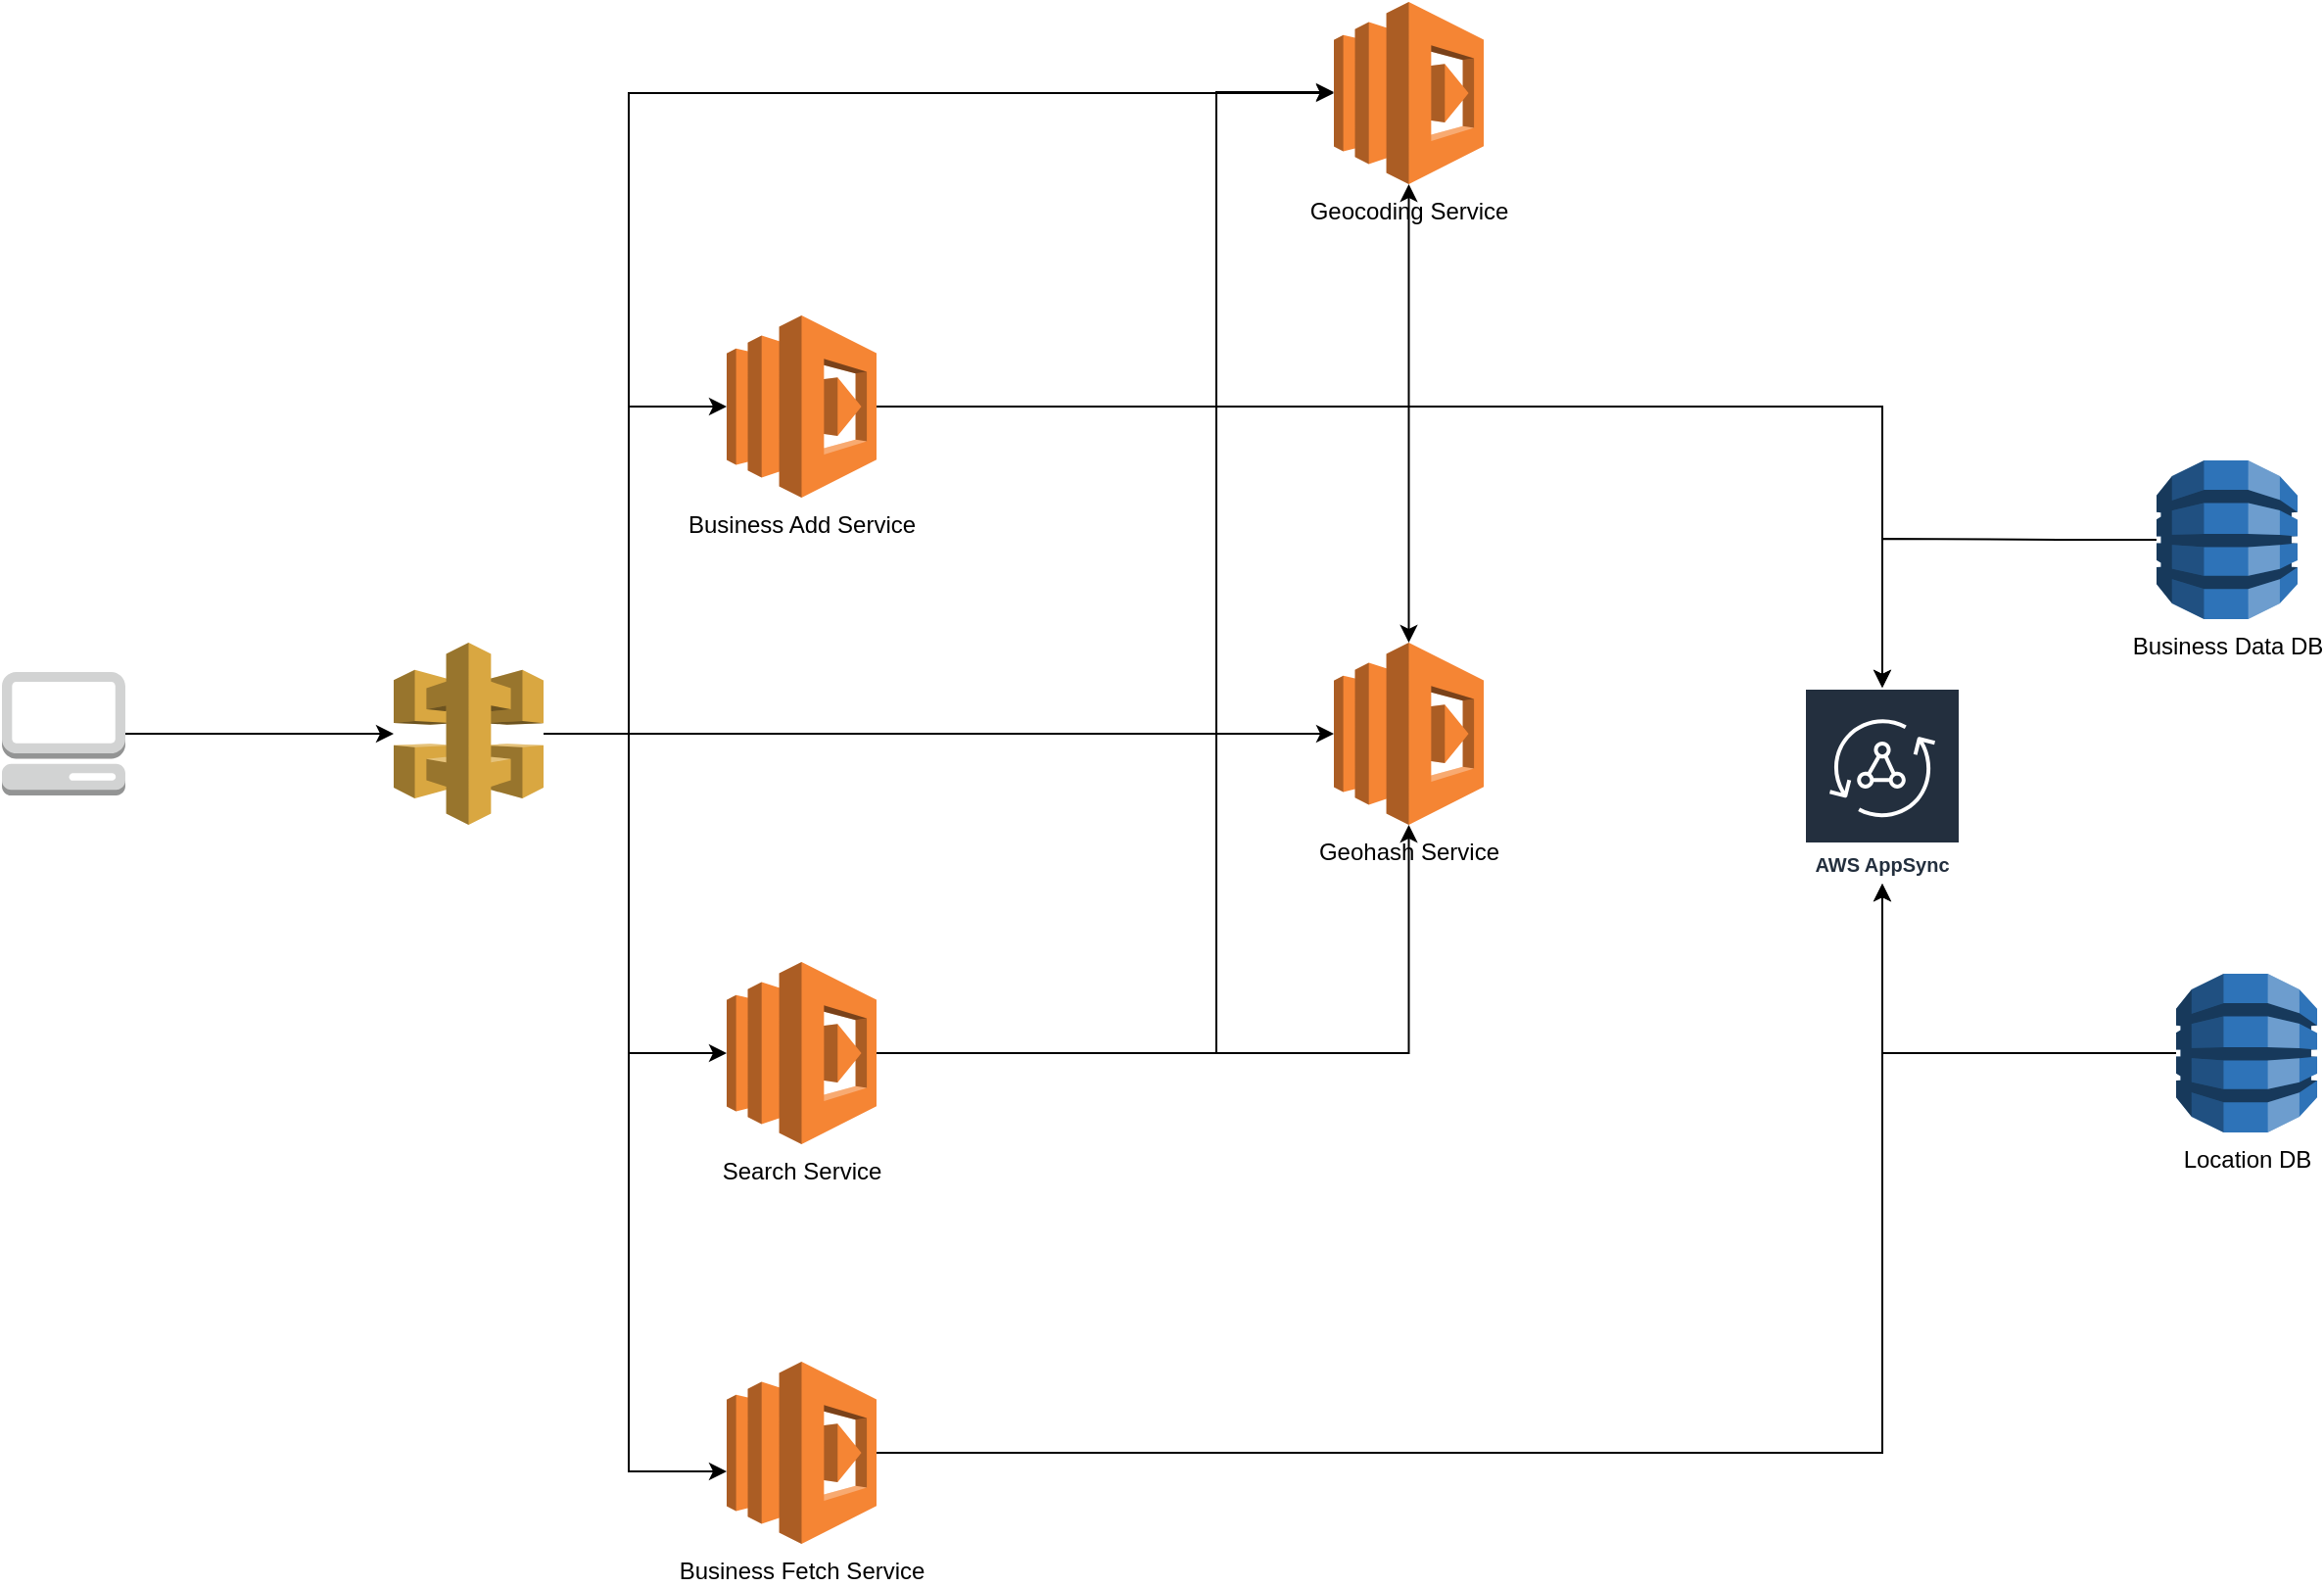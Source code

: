<mxfile version="20.2.3" type="device"><diagram id="vW5iclRFYiyB8DDoNn7s" name="Page-1"><mxGraphModel dx="2455" dy="962" grid="1" gridSize="10" guides="1" tooltips="1" connect="1" arrows="1" fold="1" page="1" pageScale="1" pageWidth="1169" pageHeight="827" math="0" shadow="0"><root><mxCell id="0"/><mxCell id="1" parent="0"/><mxCell id="4CnZHKmemJCAgjz9m1so-4" style="edgeStyle=orthogonalEdgeStyle;rounded=0;orthogonalLoop=1;jettySize=auto;html=1;" edge="1" parent="1" source="4CnZHKmemJCAgjz9m1so-1" target="4CnZHKmemJCAgjz9m1so-3"><mxGeometry relative="1" as="geometry"/></mxCell><mxCell id="4CnZHKmemJCAgjz9m1so-1" value="" style="outlineConnect=0;dashed=0;verticalLabelPosition=bottom;verticalAlign=top;align=center;html=1;shape=mxgraph.aws3.management_console;fillColor=#D2D3D3;gradientColor=none;" vertex="1" parent="1"><mxGeometry x="100" y="382" width="63" height="63" as="geometry"/></mxCell><mxCell id="4CnZHKmemJCAgjz9m1so-8" style="edgeStyle=orthogonalEdgeStyle;rounded=0;orthogonalLoop=1;jettySize=auto;html=1;entryX=0;entryY=0.5;entryDx=0;entryDy=0;entryPerimeter=0;" edge="1" parent="1" source="4CnZHKmemJCAgjz9m1so-3" target="4CnZHKmemJCAgjz9m1so-5"><mxGeometry relative="1" as="geometry"><Array as="points"><mxPoint x="420" y="414"/><mxPoint x="420" y="246"/></Array></mxGeometry></mxCell><mxCell id="4CnZHKmemJCAgjz9m1so-10" style="edgeStyle=orthogonalEdgeStyle;rounded=0;orthogonalLoop=1;jettySize=auto;html=1;entryX=0;entryY=0.5;entryDx=0;entryDy=0;entryPerimeter=0;" edge="1" parent="1" source="4CnZHKmemJCAgjz9m1so-3" target="4CnZHKmemJCAgjz9m1so-7"><mxGeometry relative="1" as="geometry"><Array as="points"><mxPoint x="420" y="414"/><mxPoint x="420" y="576"/></Array></mxGeometry></mxCell><mxCell id="4CnZHKmemJCAgjz9m1so-12" style="edgeStyle=orthogonalEdgeStyle;rounded=0;orthogonalLoop=1;jettySize=auto;html=1;entryX=0;entryY=0.5;entryDx=0;entryDy=0;entryPerimeter=0;" edge="1" parent="1" source="4CnZHKmemJCAgjz9m1so-3" target="4CnZHKmemJCAgjz9m1so-11"><mxGeometry relative="1" as="geometry"><Array as="points"><mxPoint x="420" y="414"/><mxPoint x="420" y="86"/></Array></mxGeometry></mxCell><mxCell id="4CnZHKmemJCAgjz9m1so-16" style="edgeStyle=orthogonalEdgeStyle;rounded=0;orthogonalLoop=1;jettySize=auto;html=1;" edge="1" parent="1" source="4CnZHKmemJCAgjz9m1so-3" target="4CnZHKmemJCAgjz9m1so-15"><mxGeometry relative="1" as="geometry"><Array as="points"><mxPoint x="420" y="414"/><mxPoint x="420" y="790"/></Array></mxGeometry></mxCell><mxCell id="4CnZHKmemJCAgjz9m1so-24" style="edgeStyle=orthogonalEdgeStyle;rounded=0;orthogonalLoop=1;jettySize=auto;html=1;" edge="1" parent="1" source="4CnZHKmemJCAgjz9m1so-3" target="4CnZHKmemJCAgjz9m1so-6"><mxGeometry relative="1" as="geometry"/></mxCell><mxCell id="4CnZHKmemJCAgjz9m1so-3" value="" style="outlineConnect=0;dashed=0;verticalLabelPosition=bottom;verticalAlign=top;align=center;html=1;shape=mxgraph.aws3.api_gateway;fillColor=#D9A741;gradientColor=none;" vertex="1" parent="1"><mxGeometry x="300" y="367" width="76.5" height="93" as="geometry"/></mxCell><mxCell id="4CnZHKmemJCAgjz9m1so-36" style="edgeStyle=orthogonalEdgeStyle;rounded=0;orthogonalLoop=1;jettySize=auto;html=1;" edge="1" parent="1" source="4CnZHKmemJCAgjz9m1so-5" target="4CnZHKmemJCAgjz9m1so-6"><mxGeometry relative="1" as="geometry"/></mxCell><mxCell id="4CnZHKmemJCAgjz9m1so-37" style="edgeStyle=orthogonalEdgeStyle;rounded=0;orthogonalLoop=1;jettySize=auto;html=1;" edge="1" parent="1" source="4CnZHKmemJCAgjz9m1so-5" target="4CnZHKmemJCAgjz9m1so-11"><mxGeometry relative="1" as="geometry"/></mxCell><mxCell id="4CnZHKmemJCAgjz9m1so-41" style="edgeStyle=orthogonalEdgeStyle;rounded=0;orthogonalLoop=1;jettySize=auto;html=1;" edge="1" parent="1" source="4CnZHKmemJCAgjz9m1so-5" target="4CnZHKmemJCAgjz9m1so-33"><mxGeometry relative="1" as="geometry"/></mxCell><mxCell id="4CnZHKmemJCAgjz9m1so-5" value="Business Add Service" style="outlineConnect=0;dashed=0;verticalLabelPosition=bottom;verticalAlign=top;align=center;html=1;shape=mxgraph.aws3.lambda;fillColor=#F58534;gradientColor=none;" vertex="1" parent="1"><mxGeometry x="470" y="200" width="76.5" height="93" as="geometry"/></mxCell><mxCell id="4CnZHKmemJCAgjz9m1so-6" value="Geohash Service" style="outlineConnect=0;dashed=0;verticalLabelPosition=bottom;verticalAlign=top;align=center;html=1;shape=mxgraph.aws3.lambda;fillColor=#F58534;gradientColor=none;" vertex="1" parent="1"><mxGeometry x="780" y="367" width="76.5" height="93" as="geometry"/></mxCell><mxCell id="4CnZHKmemJCAgjz9m1so-38" style="edgeStyle=orthogonalEdgeStyle;rounded=0;orthogonalLoop=1;jettySize=auto;html=1;" edge="1" parent="1" source="4CnZHKmemJCAgjz9m1so-7" target="4CnZHKmemJCAgjz9m1so-6"><mxGeometry relative="1" as="geometry"/></mxCell><mxCell id="4CnZHKmemJCAgjz9m1so-39" style="edgeStyle=orthogonalEdgeStyle;rounded=0;orthogonalLoop=1;jettySize=auto;html=1;" edge="1" parent="1" source="4CnZHKmemJCAgjz9m1so-7" target="4CnZHKmemJCAgjz9m1so-11"><mxGeometry relative="1" as="geometry"><Array as="points"><mxPoint x="720" y="576"/><mxPoint x="720" y="86"/></Array></mxGeometry></mxCell><mxCell id="4CnZHKmemJCAgjz9m1so-7" value="Search Service" style="outlineConnect=0;dashed=0;verticalLabelPosition=bottom;verticalAlign=top;align=center;html=1;shape=mxgraph.aws3.lambda;fillColor=#F58534;gradientColor=none;" vertex="1" parent="1"><mxGeometry x="470" y="530" width="76.5" height="93" as="geometry"/></mxCell><mxCell id="4CnZHKmemJCAgjz9m1so-11" value="Geocoding Service" style="outlineConnect=0;dashed=0;verticalLabelPosition=bottom;verticalAlign=top;align=center;html=1;shape=mxgraph.aws3.lambda;fillColor=#F58534;gradientColor=none;" vertex="1" parent="1"><mxGeometry x="780" y="40" width="76.5" height="93" as="geometry"/></mxCell><mxCell id="4CnZHKmemJCAgjz9m1so-34" style="edgeStyle=orthogonalEdgeStyle;rounded=0;orthogonalLoop=1;jettySize=auto;html=1;" edge="1" parent="1" source="4CnZHKmemJCAgjz9m1so-13" target="4CnZHKmemJCAgjz9m1so-33"><mxGeometry relative="1" as="geometry"><Array as="points"><mxPoint x="1150" y="314"/><mxPoint x="1060" y="314"/></Array></mxGeometry></mxCell><mxCell id="4CnZHKmemJCAgjz9m1so-13" value="Business Data DB" style="outlineConnect=0;dashed=0;verticalLabelPosition=bottom;verticalAlign=top;align=center;html=1;shape=mxgraph.aws3.dynamo_db;fillColor=#2E73B8;gradientColor=none;" vertex="1" parent="1"><mxGeometry x="1200" y="274" width="72" height="81" as="geometry"/></mxCell><mxCell id="4CnZHKmemJCAgjz9m1so-40" style="edgeStyle=orthogonalEdgeStyle;rounded=0;orthogonalLoop=1;jettySize=auto;html=1;" edge="1" parent="1" source="4CnZHKmemJCAgjz9m1so-15" target="4CnZHKmemJCAgjz9m1so-33"><mxGeometry relative="1" as="geometry"/></mxCell><mxCell id="4CnZHKmemJCAgjz9m1so-15" value="Business Fetch Service" style="outlineConnect=0;dashed=0;verticalLabelPosition=bottom;verticalAlign=top;align=center;html=1;shape=mxgraph.aws3.lambda;fillColor=#F58534;gradientColor=none;" vertex="1" parent="1"><mxGeometry x="470" y="734" width="76.5" height="93" as="geometry"/></mxCell><mxCell id="4CnZHKmemJCAgjz9m1so-35" style="edgeStyle=orthogonalEdgeStyle;rounded=0;orthogonalLoop=1;jettySize=auto;html=1;" edge="1" parent="1" source="4CnZHKmemJCAgjz9m1so-17" target="4CnZHKmemJCAgjz9m1so-33"><mxGeometry relative="1" as="geometry"/></mxCell><mxCell id="4CnZHKmemJCAgjz9m1so-17" value="Location DB" style="outlineConnect=0;dashed=0;verticalLabelPosition=bottom;verticalAlign=top;align=center;html=1;shape=mxgraph.aws3.dynamo_db;fillColor=#2E73B8;gradientColor=none;" vertex="1" parent="1"><mxGeometry x="1210" y="536" width="72" height="81" as="geometry"/></mxCell><mxCell id="4CnZHKmemJCAgjz9m1so-33" value="AWS AppSync" style="sketch=0;outlineConnect=0;fontColor=#232F3E;gradientColor=none;strokeColor=#ffffff;fillColor=#232F3E;dashed=0;verticalLabelPosition=middle;verticalAlign=bottom;align=center;html=1;whiteSpace=wrap;fontSize=10;fontStyle=1;spacing=3;shape=mxgraph.aws4.productIcon;prIcon=mxgraph.aws4.appsync;" vertex="1" parent="1"><mxGeometry x="1020" y="390" width="80" height="100" as="geometry"/></mxCell></root></mxGraphModel></diagram></mxfile>